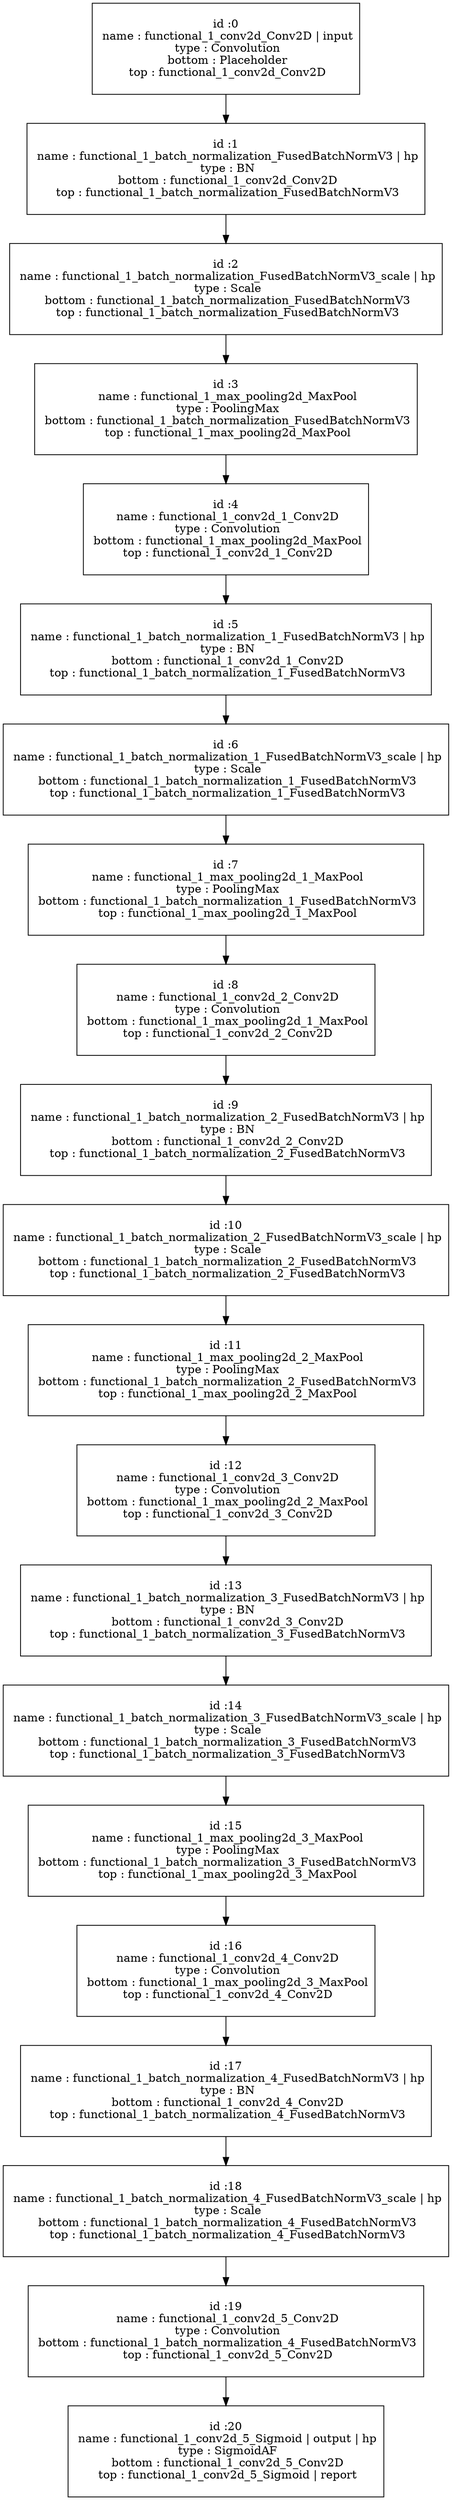 digraph cnn_tree {
functional_1_conv2d_Conv2D[shape = box label = " \nid :0\n name : functional_1_conv2d_Conv2D | input\n type : Convolution\n bottom : Placeholder\n top : functional_1_conv2d_Conv2D\n "];
functional_1_conv2d_Conv2D -> functional_1_batch_normalization_FusedBatchNormV3;
functional_1_batch_normalization_FusedBatchNormV3[shape = box label = " \nid :1\n name : functional_1_batch_normalization_FusedBatchNormV3 | hp\n type : BN\n bottom : functional_1_conv2d_Conv2D\n top : functional_1_batch_normalization_FusedBatchNormV3\n "];
functional_1_batch_normalization_FusedBatchNormV3 -> functional_1_batch_normalization_FusedBatchNormV3_scale;
functional_1_batch_normalization_FusedBatchNormV3_scale[shape = box label = " \nid :2\n name : functional_1_batch_normalization_FusedBatchNormV3_scale | hp\n type : Scale\n bottom : functional_1_batch_normalization_FusedBatchNormV3\n top : functional_1_batch_normalization_FusedBatchNormV3\n "];
functional_1_batch_normalization_FusedBatchNormV3_scale -> functional_1_max_pooling2d_MaxPool;
functional_1_max_pooling2d_MaxPool[shape = box label = " \nid :3\n name : functional_1_max_pooling2d_MaxPool\n type : PoolingMax\n bottom : functional_1_batch_normalization_FusedBatchNormV3\n top : functional_1_max_pooling2d_MaxPool\n "];
functional_1_max_pooling2d_MaxPool -> functional_1_conv2d_1_Conv2D;
functional_1_conv2d_1_Conv2D[shape = box label = " \nid :4\n name : functional_1_conv2d_1_Conv2D\n type : Convolution\n bottom : functional_1_max_pooling2d_MaxPool\n top : functional_1_conv2d_1_Conv2D\n "];
functional_1_conv2d_1_Conv2D -> functional_1_batch_normalization_1_FusedBatchNormV3;
functional_1_batch_normalization_1_FusedBatchNormV3[shape = box label = " \nid :5\n name : functional_1_batch_normalization_1_FusedBatchNormV3 | hp\n type : BN\n bottom : functional_1_conv2d_1_Conv2D\n top : functional_1_batch_normalization_1_FusedBatchNormV3\n "];
functional_1_batch_normalization_1_FusedBatchNormV3 -> functional_1_batch_normalization_1_FusedBatchNormV3_scale;
functional_1_batch_normalization_1_FusedBatchNormV3_scale[shape = box label = " \nid :6\n name : functional_1_batch_normalization_1_FusedBatchNormV3_scale | hp\n type : Scale\n bottom : functional_1_batch_normalization_1_FusedBatchNormV3\n top : functional_1_batch_normalization_1_FusedBatchNormV3\n "];
functional_1_batch_normalization_1_FusedBatchNormV3_scale -> functional_1_max_pooling2d_1_MaxPool;
functional_1_max_pooling2d_1_MaxPool[shape = box label = " \nid :7\n name : functional_1_max_pooling2d_1_MaxPool\n type : PoolingMax\n bottom : functional_1_batch_normalization_1_FusedBatchNormV3\n top : functional_1_max_pooling2d_1_MaxPool\n "];
functional_1_max_pooling2d_1_MaxPool -> functional_1_conv2d_2_Conv2D;
functional_1_conv2d_2_Conv2D[shape = box label = " \nid :8\n name : functional_1_conv2d_2_Conv2D\n type : Convolution\n bottom : functional_1_max_pooling2d_1_MaxPool\n top : functional_1_conv2d_2_Conv2D\n "];
functional_1_conv2d_2_Conv2D -> functional_1_batch_normalization_2_FusedBatchNormV3;
functional_1_batch_normalization_2_FusedBatchNormV3[shape = box label = " \nid :9\n name : functional_1_batch_normalization_2_FusedBatchNormV3 | hp\n type : BN\n bottom : functional_1_conv2d_2_Conv2D\n top : functional_1_batch_normalization_2_FusedBatchNormV3\n "];
functional_1_batch_normalization_2_FusedBatchNormV3 -> functional_1_batch_normalization_2_FusedBatchNormV3_scale;
functional_1_batch_normalization_2_FusedBatchNormV3_scale[shape = box label = " \nid :10\n name : functional_1_batch_normalization_2_FusedBatchNormV3_scale | hp\n type : Scale\n bottom : functional_1_batch_normalization_2_FusedBatchNormV3\n top : functional_1_batch_normalization_2_FusedBatchNormV3\n "];
functional_1_batch_normalization_2_FusedBatchNormV3_scale -> functional_1_max_pooling2d_2_MaxPool;
functional_1_max_pooling2d_2_MaxPool[shape = box label = " \nid :11\n name : functional_1_max_pooling2d_2_MaxPool\n type : PoolingMax\n bottom : functional_1_batch_normalization_2_FusedBatchNormV3\n top : functional_1_max_pooling2d_2_MaxPool\n "];
functional_1_max_pooling2d_2_MaxPool -> functional_1_conv2d_3_Conv2D;
functional_1_conv2d_3_Conv2D[shape = box label = " \nid :12\n name : functional_1_conv2d_3_Conv2D\n type : Convolution\n bottom : functional_1_max_pooling2d_2_MaxPool\n top : functional_1_conv2d_3_Conv2D\n "];
functional_1_conv2d_3_Conv2D -> functional_1_batch_normalization_3_FusedBatchNormV3;
functional_1_batch_normalization_3_FusedBatchNormV3[shape = box label = " \nid :13\n name : functional_1_batch_normalization_3_FusedBatchNormV3 | hp\n type : BN\n bottom : functional_1_conv2d_3_Conv2D\n top : functional_1_batch_normalization_3_FusedBatchNormV3\n "];
functional_1_batch_normalization_3_FusedBatchNormV3 -> functional_1_batch_normalization_3_FusedBatchNormV3_scale;
functional_1_batch_normalization_3_FusedBatchNormV3_scale[shape = box label = " \nid :14\n name : functional_1_batch_normalization_3_FusedBatchNormV3_scale | hp\n type : Scale\n bottom : functional_1_batch_normalization_3_FusedBatchNormV3\n top : functional_1_batch_normalization_3_FusedBatchNormV3\n "];
functional_1_batch_normalization_3_FusedBatchNormV3_scale -> functional_1_max_pooling2d_3_MaxPool;
functional_1_max_pooling2d_3_MaxPool[shape = box label = " \nid :15\n name : functional_1_max_pooling2d_3_MaxPool\n type : PoolingMax\n bottom : functional_1_batch_normalization_3_FusedBatchNormV3\n top : functional_1_max_pooling2d_3_MaxPool\n "];
functional_1_max_pooling2d_3_MaxPool -> functional_1_conv2d_4_Conv2D;
functional_1_conv2d_4_Conv2D[shape = box label = " \nid :16\n name : functional_1_conv2d_4_Conv2D\n type : Convolution\n bottom : functional_1_max_pooling2d_3_MaxPool\n top : functional_1_conv2d_4_Conv2D\n "];
functional_1_conv2d_4_Conv2D -> functional_1_batch_normalization_4_FusedBatchNormV3;
functional_1_batch_normalization_4_FusedBatchNormV3[shape = box label = " \nid :17\n name : functional_1_batch_normalization_4_FusedBatchNormV3 | hp\n type : BN\n bottom : functional_1_conv2d_4_Conv2D\n top : functional_1_batch_normalization_4_FusedBatchNormV3\n "];
functional_1_batch_normalization_4_FusedBatchNormV3 -> functional_1_batch_normalization_4_FusedBatchNormV3_scale;
functional_1_batch_normalization_4_FusedBatchNormV3_scale[shape = box label = " \nid :18\n name : functional_1_batch_normalization_4_FusedBatchNormV3_scale | hp\n type : Scale\n bottom : functional_1_batch_normalization_4_FusedBatchNormV3\n top : functional_1_batch_normalization_4_FusedBatchNormV3\n "];
functional_1_batch_normalization_4_FusedBatchNormV3_scale -> functional_1_conv2d_5_Conv2D;
functional_1_conv2d_5_Conv2D[shape = box label = " \nid :19\n name : functional_1_conv2d_5_Conv2D\n type : Convolution\n bottom : functional_1_batch_normalization_4_FusedBatchNormV3\n top : functional_1_conv2d_5_Conv2D\n "];
functional_1_conv2d_5_Conv2D -> functional_1_conv2d_5_Sigmoid;
functional_1_conv2d_5_Sigmoid[shape = box label = " \nid :20\n name : functional_1_conv2d_5_Sigmoid | output | hp\n type : SigmoidAF\n bottom : functional_1_conv2d_5_Conv2D\n top : functional_1_conv2d_5_Sigmoid | report\n "];
}
